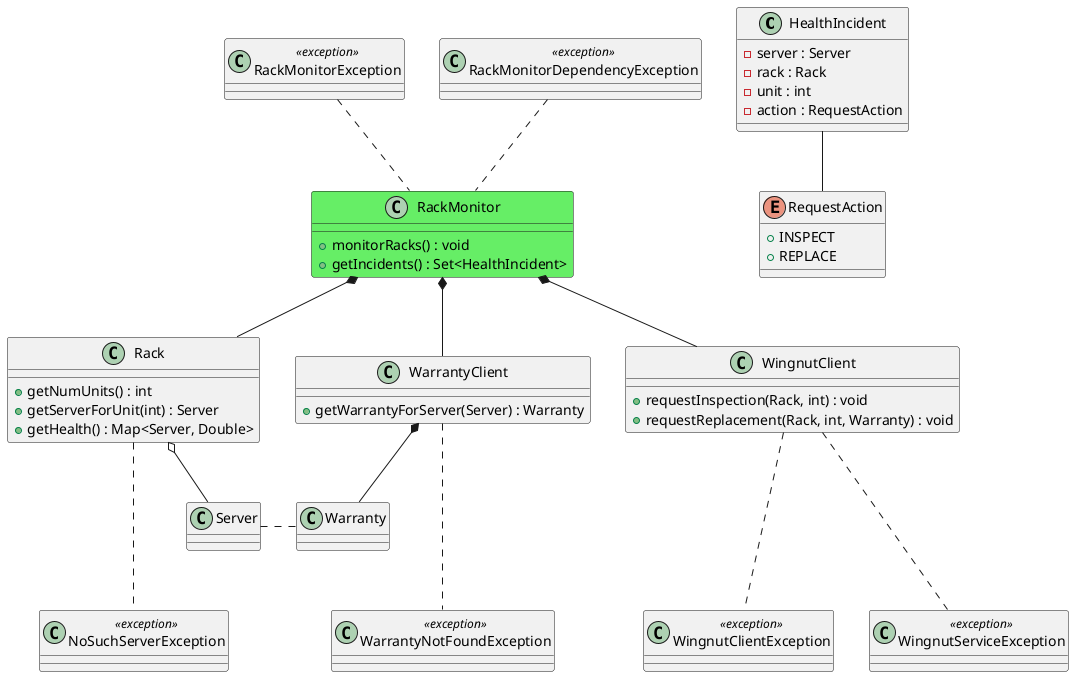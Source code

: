 @startuml

class HealthIncident {
  - server : Server
  - rack : Rack
  - unit : int
  - action : RequestAction
}
enum RequestAction {
  + INSPECT
  + REPLACE
}

class Server
class Warranty
class Rack {
  + getNumUnits() : int
  + getServerForUnit(int) : Server
  + getHealth() : Map<Server, Double>
}
class RackMonitor #66EE66 {
  + monitorRacks() : void
  + getIncidents() : Set<HealthIncident>
}
class WarrantyClient {
  + getWarrantyForServer(Server) : Warranty
}
class WingnutClient {
  + requestInspection(Rack, int) : void
  + requestReplacement(Rack, int, Warranty) : void
}

class RackMonitorException<<exception>>
class RackMonitorDependencyException<<exception>>
class WarrantyNotFoundException<<exception>>
class WingnutClientException<<exception>>
class WingnutServiceException<<exception>>
class NoSuchServerException<<exception>>

RackMonitorException .. RackMonitor
RackMonitorDependencyException .. RackMonitor

HealthIncident -- RequestAction
RackMonitor *-- Rack
RackMonitor *-- WarrantyClient
RackMonitor *-- WingnutClient
Rack o-- Server
Server . Warranty
WarrantyClient *-- Warranty

Rack ... NoSuchServerException
WarrantyClient ... WarrantyNotFoundException
WingnutClient ... WingnutClientException
WingnutClient ... WingnutServiceException

@enduml
